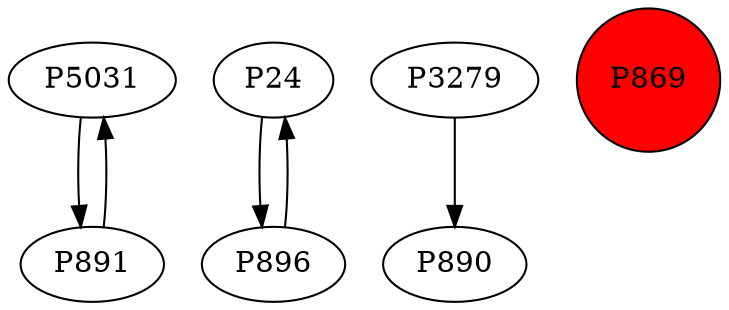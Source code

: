 digraph {
	P5031 -> P891
	P24 -> P896
	P3279 -> P890
	P896 -> P24
	P891 -> P5031
	P869 [shape=circle]
	P869 [style=filled]
	P869 [fillcolor=red]
}